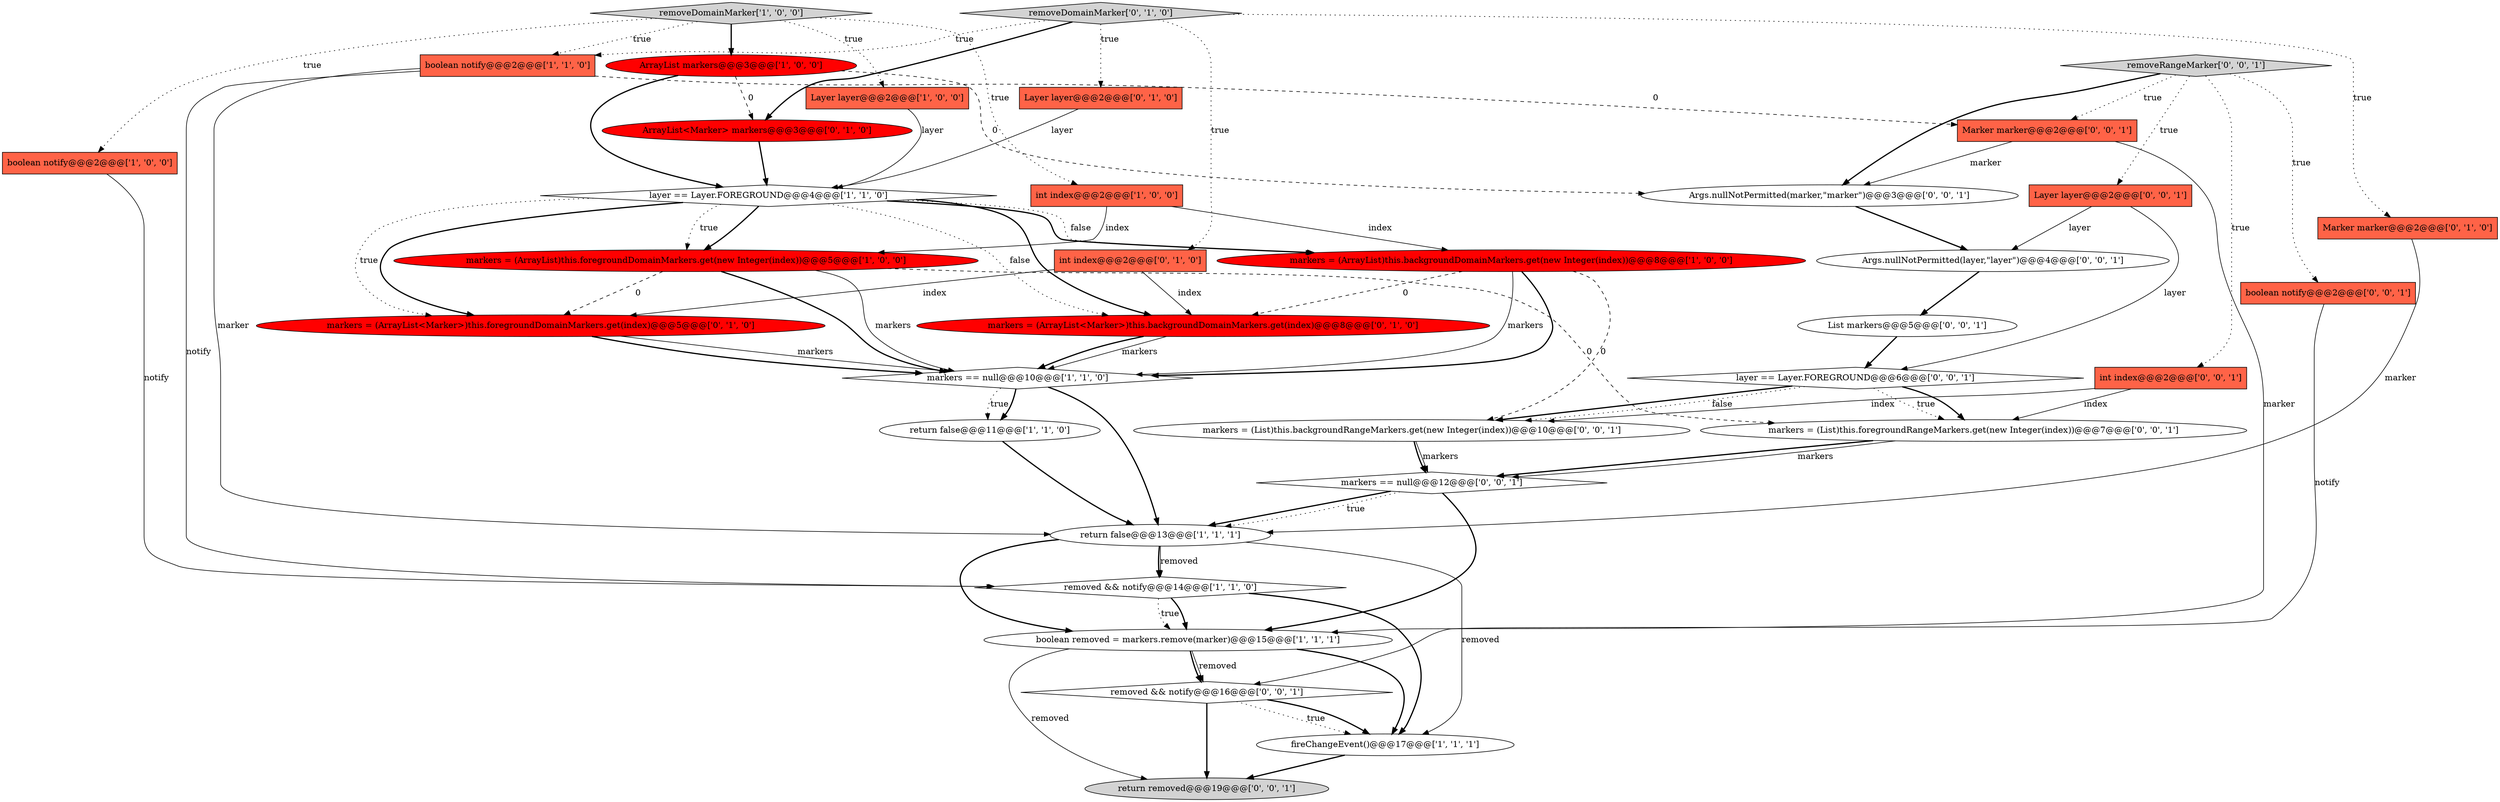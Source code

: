 digraph {
33 [style = filled, label = "markers = (List)this.foregroundRangeMarkers.get(new Integer(index))@@@7@@@['0', '0', '1']", fillcolor = white, shape = ellipse image = "AAA0AAABBB3BBB"];
11 [style = filled, label = "boolean notify@@@2@@@['1', '0', '0']", fillcolor = tomato, shape = box image = "AAA0AAABBB1BBB"];
28 [style = filled, label = "removed && notify@@@16@@@['0', '0', '1']", fillcolor = white, shape = diamond image = "AAA0AAABBB3BBB"];
20 [style = filled, label = "Layer layer@@@2@@@['0', '1', '0']", fillcolor = tomato, shape = box image = "AAA0AAABBB2BBB"];
14 [style = filled, label = "removed && notify@@@14@@@['1', '1', '0']", fillcolor = white, shape = diamond image = "AAA0AAABBB1BBB"];
29 [style = filled, label = "return removed@@@19@@@['0', '0', '1']", fillcolor = lightgray, shape = ellipse image = "AAA0AAABBB3BBB"];
30 [style = filled, label = "removeRangeMarker['0', '0', '1']", fillcolor = lightgray, shape = diamond image = "AAA0AAABBB3BBB"];
5 [style = filled, label = "return false@@@13@@@['1', '1', '1']", fillcolor = white, shape = ellipse image = "AAA0AAABBB1BBB"];
0 [style = filled, label = "return false@@@11@@@['1', '1', '0']", fillcolor = white, shape = ellipse image = "AAA0AAABBB1BBB"];
18 [style = filled, label = "int index@@@2@@@['0', '1', '0']", fillcolor = tomato, shape = box image = "AAA0AAABBB2BBB"];
7 [style = filled, label = "fireChangeEvent()@@@17@@@['1', '1', '1']", fillcolor = white, shape = ellipse image = "AAA0AAABBB1BBB"];
12 [style = filled, label = "int index@@@2@@@['1', '0', '0']", fillcolor = tomato, shape = box image = "AAA0AAABBB1BBB"];
17 [style = filled, label = "markers = (ArrayList<Marker>)this.foregroundDomainMarkers.get(index)@@@5@@@['0', '1', '0']", fillcolor = red, shape = ellipse image = "AAA1AAABBB2BBB"];
15 [style = filled, label = "removeDomainMarker['0', '1', '0']", fillcolor = lightgray, shape = diamond image = "AAA0AAABBB2BBB"];
21 [style = filled, label = "ArrayList<Marker> markers@@@3@@@['0', '1', '0']", fillcolor = red, shape = ellipse image = "AAA1AAABBB2BBB"];
23 [style = filled, label = "int index@@@2@@@['0', '0', '1']", fillcolor = tomato, shape = box image = "AAA0AAABBB3BBB"];
9 [style = filled, label = "markers = (ArrayList)this.foregroundDomainMarkers.get(new Integer(index))@@@5@@@['1', '0', '0']", fillcolor = red, shape = ellipse image = "AAA1AAABBB1BBB"];
22 [style = filled, label = "markers == null@@@12@@@['0', '0', '1']", fillcolor = white, shape = diamond image = "AAA0AAABBB3BBB"];
3 [style = filled, label = "markers = (ArrayList)this.backgroundDomainMarkers.get(new Integer(index))@@@8@@@['1', '0', '0']", fillcolor = red, shape = ellipse image = "AAA1AAABBB1BBB"];
19 [style = filled, label = "Marker marker@@@2@@@['0', '1', '0']", fillcolor = tomato, shape = box image = "AAA0AAABBB2BBB"];
27 [style = filled, label = "Args.nullNotPermitted(marker,\"marker\")@@@3@@@['0', '0', '1']", fillcolor = white, shape = ellipse image = "AAA0AAABBB3BBB"];
24 [style = filled, label = "Layer layer@@@2@@@['0', '0', '1']", fillcolor = tomato, shape = box image = "AAA0AAABBB3BBB"];
6 [style = filled, label = "ArrayList markers@@@3@@@['1', '0', '0']", fillcolor = red, shape = ellipse image = "AAA1AAABBB1BBB"];
4 [style = filled, label = "boolean removed = markers.remove(marker)@@@15@@@['1', '1', '1']", fillcolor = white, shape = ellipse image = "AAA0AAABBB1BBB"];
10 [style = filled, label = "Layer layer@@@2@@@['1', '0', '0']", fillcolor = tomato, shape = box image = "AAA0AAABBB1BBB"];
25 [style = filled, label = "boolean notify@@@2@@@['0', '0', '1']", fillcolor = tomato, shape = box image = "AAA0AAABBB3BBB"];
32 [style = filled, label = "layer == Layer.FOREGROUND@@@6@@@['0', '0', '1']", fillcolor = white, shape = diamond image = "AAA0AAABBB3BBB"];
34 [style = filled, label = "Args.nullNotPermitted(layer,\"layer\")@@@4@@@['0', '0', '1']", fillcolor = white, shape = ellipse image = "AAA0AAABBB3BBB"];
31 [style = filled, label = "markers = (List)this.backgroundRangeMarkers.get(new Integer(index))@@@10@@@['0', '0', '1']", fillcolor = white, shape = ellipse image = "AAA0AAABBB3BBB"];
16 [style = filled, label = "markers = (ArrayList<Marker>)this.backgroundDomainMarkers.get(index)@@@8@@@['0', '1', '0']", fillcolor = red, shape = ellipse image = "AAA1AAABBB2BBB"];
13 [style = filled, label = "boolean notify@@@2@@@['1', '1', '0']", fillcolor = tomato, shape = box image = "AAA0AAABBB1BBB"];
1 [style = filled, label = "markers == null@@@10@@@['1', '1', '0']", fillcolor = white, shape = diamond image = "AAA0AAABBB1BBB"];
35 [style = filled, label = "Marker marker@@@2@@@['0', '0', '1']", fillcolor = tomato, shape = box image = "AAA0AAABBB3BBB"];
2 [style = filled, label = "layer == Layer.FOREGROUND@@@4@@@['1', '1', '0']", fillcolor = white, shape = diamond image = "AAA0AAABBB1BBB"];
26 [style = filled, label = "List markers@@@5@@@['0', '0', '1']", fillcolor = white, shape = ellipse image = "AAA0AAABBB3BBB"];
8 [style = filled, label = "removeDomainMarker['1', '0', '0']", fillcolor = lightgray, shape = diamond image = "AAA0AAABBB1BBB"];
1->5 [style = bold, label=""];
16->1 [style = solid, label="markers"];
15->21 [style = bold, label=""];
31->22 [style = solid, label="markers"];
15->20 [style = dotted, label="true"];
8->6 [style = bold, label=""];
4->29 [style = solid, label="removed"];
18->16 [style = solid, label="index"];
14->7 [style = bold, label=""];
21->2 [style = bold, label=""];
22->4 [style = bold, label=""];
24->32 [style = solid, label="layer"];
5->7 [style = solid, label="removed"];
9->1 [style = solid, label="markers"];
17->1 [style = solid, label="markers"];
23->33 [style = solid, label="index"];
34->26 [style = bold, label=""];
28->7 [style = dotted, label="true"];
23->31 [style = solid, label="index"];
12->9 [style = solid, label="index"];
1->0 [style = dotted, label="true"];
19->5 [style = solid, label="marker"];
7->29 [style = bold, label=""];
2->16 [style = bold, label=""];
25->28 [style = solid, label="notify"];
26->32 [style = bold, label=""];
3->31 [style = dashed, label="0"];
15->18 [style = dotted, label="true"];
30->27 [style = bold, label=""];
1->0 [style = bold, label=""];
2->9 [style = bold, label=""];
22->5 [style = bold, label=""];
15->13 [style = dotted, label="true"];
6->2 [style = bold, label=""];
8->12 [style = dotted, label="true"];
6->27 [style = dashed, label="0"];
30->23 [style = dotted, label="true"];
5->14 [style = solid, label="removed"];
13->14 [style = solid, label="notify"];
12->3 [style = solid, label="index"];
9->1 [style = bold, label=""];
14->4 [style = dotted, label="true"];
32->31 [style = bold, label=""];
14->4 [style = bold, label=""];
2->17 [style = bold, label=""];
28->29 [style = bold, label=""];
17->1 [style = bold, label=""];
3->1 [style = bold, label=""];
13->35 [style = dashed, label="0"];
2->3 [style = bold, label=""];
2->3 [style = dotted, label="false"];
32->31 [style = dotted, label="false"];
32->33 [style = bold, label=""];
32->33 [style = dotted, label="true"];
4->7 [style = bold, label=""];
22->5 [style = dotted, label="true"];
27->34 [style = bold, label=""];
2->9 [style = dotted, label="true"];
30->25 [style = dotted, label="true"];
18->17 [style = solid, label="index"];
16->1 [style = bold, label=""];
5->4 [style = bold, label=""];
8->11 [style = dotted, label="true"];
8->13 [style = dotted, label="true"];
20->2 [style = solid, label="layer"];
3->1 [style = solid, label="markers"];
33->22 [style = bold, label=""];
0->5 [style = bold, label=""];
6->21 [style = dashed, label="0"];
10->2 [style = solid, label="layer"];
31->22 [style = bold, label=""];
30->24 [style = dotted, label="true"];
2->17 [style = dotted, label="true"];
11->14 [style = solid, label="notify"];
28->7 [style = bold, label=""];
5->14 [style = bold, label=""];
8->10 [style = dotted, label="true"];
4->28 [style = bold, label=""];
4->28 [style = solid, label="removed"];
2->16 [style = dotted, label="false"];
9->33 [style = dashed, label="0"];
30->35 [style = dotted, label="true"];
15->19 [style = dotted, label="true"];
35->27 [style = solid, label="marker"];
9->17 [style = dashed, label="0"];
24->34 [style = solid, label="layer"];
33->22 [style = solid, label="markers"];
35->4 [style = solid, label="marker"];
13->5 [style = solid, label="marker"];
3->16 [style = dashed, label="0"];
}
